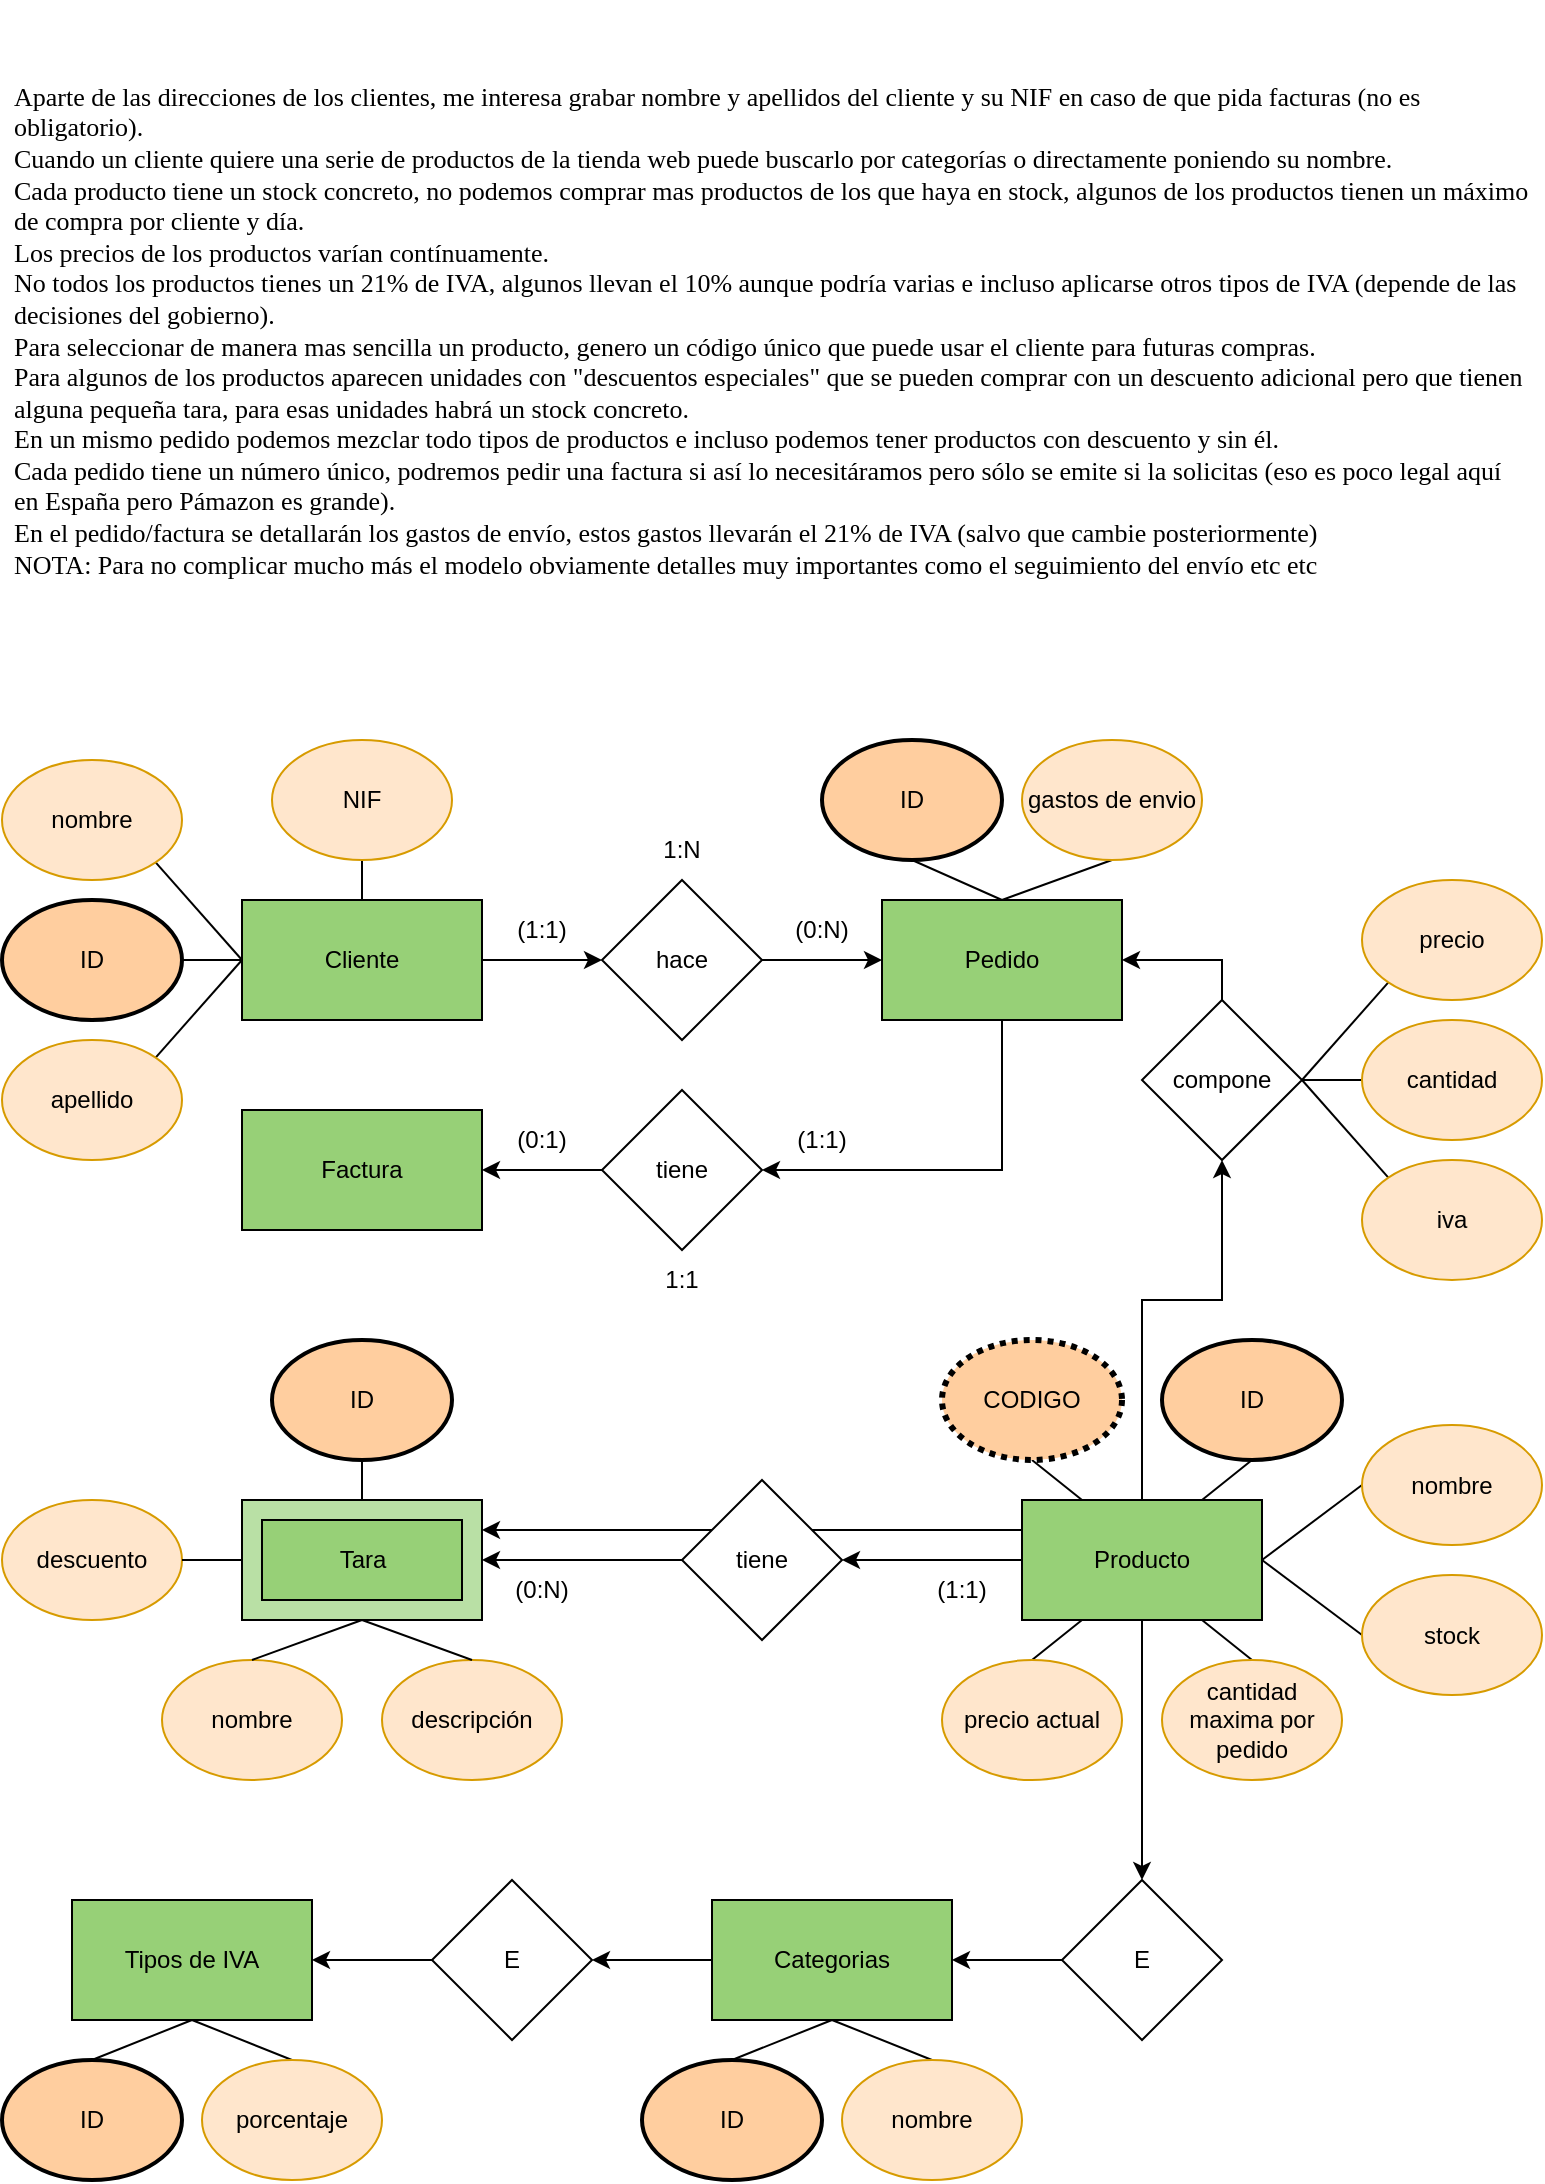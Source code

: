 <mxfile version="22.1.3" type="github">
  <diagram name="Página-1" id="4BS_kcSu9RCZBbaW8UEV">
    <mxGraphModel dx="1434" dy="750" grid="1" gridSize="10" guides="1" tooltips="1" connect="1" arrows="1" fold="1" page="1" pageScale="1" pageWidth="827" pageHeight="1169" math="0" shadow="0">
      <root>
        <mxCell id="0" />
        <mxCell id="1" parent="0" />
        <mxCell id="MyS0ghMgtrrdCx2Y_S8_-52" style="edgeStyle=orthogonalEdgeStyle;rounded=0;orthogonalLoop=1;jettySize=auto;html=1;exitX=0;exitY=0.25;exitDx=0;exitDy=0;entryX=0;entryY=0;entryDx=120;entryDy=15;entryPerimeter=0;" edge="1" parent="1" source="MyS0ghMgtrrdCx2Y_S8_-16" target="MyS0ghMgtrrdCx2Y_S8_-48">
          <mxGeometry relative="1" as="geometry" />
        </mxCell>
        <mxCell id="MyS0ghMgtrrdCx2Y_S8_-1" value="Aparte de las direcciones de los clientes, me interesa grabar nombre y apellidos del cliente y su NIF en caso de que pida facturas (no es obligatorio).&lt;br&gt;Cuando un cliente quiere una serie de productos de la tienda web puede buscarlo por categorías o directamente poniendo su nombre.&lt;br&gt;Cada producto tiene un stock concreto, no podemos comprar mas productos de los que haya en stock, algunos de los productos tienen un máximo de compra por cliente y día.&lt;br&gt;Los precios de los productos varían contínuamente.&lt;br&gt;No todos los productos tienes un 21% de IVA, algunos llevan el 10% aunque podría varias e incluso aplicarse otros tipos de IVA (depende de las decisiones del gobierno).&lt;br&gt;Para seleccionar de manera mas sencilla un producto, genero un código único que puede usar el cliente para futuras compras.&lt;br&gt;Para algunos de los productos aparecen unidades con &quot;descuentos especiales&quot; que se pueden comprar con un descuento adicional pero que tienen alguna pequeña tara, para esas unidades habrá un stock concreto.&lt;br&gt;En un mismo pedido podemos mezclar todo tipos de productos e incluso podemos tener productos con descuento y sin él.&lt;br&gt;Cada pedido tiene un número único, podremos pedir una factura si así lo necesitáramos pero sólo se emite si la solicitas (eso es poco legal aquí en España pero Pámazon es grande).&lt;br&gt;En el pedido/factura se detallarán los gastos de envío, estos gastos llevarán el 21% de IVA (salvo que cambie posteriormente)&lt;br&gt;NOTA: Para no complicar mucho más el modelo obviamente detalles muy importantes como el seguimiento del envío etc etc" style="text;html=1;strokeColor=none;fillColor=none;align=left;verticalAlign=middle;whiteSpace=wrap;rounded=0;fontFamily=Verdana;fontSize=13;" vertex="1" parent="1">
          <mxGeometry x="34" y="40" width="760" height="330" as="geometry" />
        </mxCell>
        <mxCell id="MyS0ghMgtrrdCx2Y_S8_-21" style="edgeStyle=orthogonalEdgeStyle;rounded=0;orthogonalLoop=1;jettySize=auto;html=1;exitX=1;exitY=0.5;exitDx=0;exitDy=0;entryX=0;entryY=0.5;entryDx=0;entryDy=0;" edge="1" parent="1" source="MyS0ghMgtrrdCx2Y_S8_-3" target="MyS0ghMgtrrdCx2Y_S8_-20">
          <mxGeometry relative="1" as="geometry" />
        </mxCell>
        <mxCell id="MyS0ghMgtrrdCx2Y_S8_-3" value="Cliente" style="rounded=0;whiteSpace=wrap;html=1;fillColor=#97D077;" vertex="1" parent="1">
          <mxGeometry x="150" y="490" width="120" height="60" as="geometry" />
        </mxCell>
        <mxCell id="MyS0ghMgtrrdCx2Y_S8_-4" style="rounded=0;orthogonalLoop=1;jettySize=auto;html=1;exitX=1;exitY=0.5;exitDx=0;exitDy=0;entryX=0;entryY=0.5;entryDx=0;entryDy=0;endArrow=none;endFill=0;strokeColor=default;" edge="1" parent="1" source="MyS0ghMgtrrdCx2Y_S8_-5" target="MyS0ghMgtrrdCx2Y_S8_-3">
          <mxGeometry relative="1" as="geometry" />
        </mxCell>
        <mxCell id="MyS0ghMgtrrdCx2Y_S8_-5" value="ID" style="ellipse;whiteSpace=wrap;html=1;strokeWidth=2;fillColor=#FFCE9F;" vertex="1" parent="1">
          <mxGeometry x="30" y="490" width="90" height="60" as="geometry" />
        </mxCell>
        <mxCell id="MyS0ghMgtrrdCx2Y_S8_-6" style="rounded=0;orthogonalLoop=1;jettySize=auto;html=1;exitX=1;exitY=0;exitDx=0;exitDy=0;entryX=0;entryY=0.5;entryDx=0;entryDy=0;endArrow=none;endFill=0;" edge="1" parent="1" source="MyS0ghMgtrrdCx2Y_S8_-7" target="MyS0ghMgtrrdCx2Y_S8_-3">
          <mxGeometry relative="1" as="geometry" />
        </mxCell>
        <mxCell id="MyS0ghMgtrrdCx2Y_S8_-7" value="apellido" style="ellipse;whiteSpace=wrap;html=1;strokeWidth=1;fillColor=#ffe6cc;strokeColor=#d79b00;" vertex="1" parent="1">
          <mxGeometry x="30" y="560" width="90" height="60" as="geometry" />
        </mxCell>
        <mxCell id="MyS0ghMgtrrdCx2Y_S8_-12" style="rounded=0;orthogonalLoop=1;jettySize=auto;html=1;exitX=1;exitY=1;exitDx=0;exitDy=0;entryX=0;entryY=0.5;entryDx=0;entryDy=0;endArrow=none;endFill=0;" edge="1" parent="1" source="MyS0ghMgtrrdCx2Y_S8_-9" target="MyS0ghMgtrrdCx2Y_S8_-3">
          <mxGeometry relative="1" as="geometry" />
        </mxCell>
        <mxCell id="MyS0ghMgtrrdCx2Y_S8_-9" value="nombre" style="ellipse;whiteSpace=wrap;html=1;strokeWidth=1;fillColor=#ffe6cc;strokeColor=#d79b00;" vertex="1" parent="1">
          <mxGeometry x="30" y="420" width="90" height="60" as="geometry" />
        </mxCell>
        <mxCell id="MyS0ghMgtrrdCx2Y_S8_-14" style="rounded=0;orthogonalLoop=1;jettySize=auto;html=1;exitX=0.5;exitY=1;exitDx=0;exitDy=0;entryX=0.5;entryY=0;entryDx=0;entryDy=0;endArrow=none;endFill=0;" edge="1" parent="1" source="MyS0ghMgtrrdCx2Y_S8_-13" target="MyS0ghMgtrrdCx2Y_S8_-3">
          <mxGeometry relative="1" as="geometry" />
        </mxCell>
        <mxCell id="MyS0ghMgtrrdCx2Y_S8_-13" value="NIF" style="ellipse;whiteSpace=wrap;html=1;strokeWidth=1;fillColor=#ffe6cc;strokeColor=#d79b00;" vertex="1" parent="1">
          <mxGeometry x="165" y="410" width="90" height="60" as="geometry" />
        </mxCell>
        <mxCell id="MyS0ghMgtrrdCx2Y_S8_-15" value="Factura" style="rounded=0;whiteSpace=wrap;html=1;fillColor=#97D077;" vertex="1" parent="1">
          <mxGeometry x="150" y="595" width="120" height="60" as="geometry" />
        </mxCell>
        <mxCell id="MyS0ghMgtrrdCx2Y_S8_-32" style="edgeStyle=orthogonalEdgeStyle;rounded=0;orthogonalLoop=1;jettySize=auto;html=1;exitX=0.5;exitY=1;exitDx=0;exitDy=0;entryX=0.5;entryY=0;entryDx=0;entryDy=0;" edge="1" parent="1" source="MyS0ghMgtrrdCx2Y_S8_-16" target="MyS0ghMgtrrdCx2Y_S8_-31">
          <mxGeometry relative="1" as="geometry" />
        </mxCell>
        <mxCell id="MyS0ghMgtrrdCx2Y_S8_-65" style="edgeStyle=orthogonalEdgeStyle;rounded=0;orthogonalLoop=1;jettySize=auto;html=1;exitX=0.5;exitY=0;exitDx=0;exitDy=0;entryX=0.5;entryY=1;entryDx=0;entryDy=0;" edge="1" parent="1" source="MyS0ghMgtrrdCx2Y_S8_-16" target="MyS0ghMgtrrdCx2Y_S8_-26">
          <mxGeometry relative="1" as="geometry">
            <Array as="points">
              <mxPoint x="600" y="690" />
              <mxPoint x="640" y="690" />
            </Array>
          </mxGeometry>
        </mxCell>
        <mxCell id="MyS0ghMgtrrdCx2Y_S8_-16" value="Producto" style="rounded=0;whiteSpace=wrap;html=1;fillColor=#97D077;" vertex="1" parent="1">
          <mxGeometry x="540" y="790" width="120" height="60" as="geometry" />
        </mxCell>
        <mxCell id="MyS0ghMgtrrdCx2Y_S8_-35" style="edgeStyle=orthogonalEdgeStyle;rounded=0;orthogonalLoop=1;jettySize=auto;html=1;exitX=0;exitY=0.5;exitDx=0;exitDy=0;entryX=1;entryY=0.5;entryDx=0;entryDy=0;" edge="1" parent="1" source="MyS0ghMgtrrdCx2Y_S8_-17" target="MyS0ghMgtrrdCx2Y_S8_-34">
          <mxGeometry relative="1" as="geometry" />
        </mxCell>
        <mxCell id="MyS0ghMgtrrdCx2Y_S8_-17" value="Categorias" style="rounded=0;whiteSpace=wrap;html=1;fillColor=#97D077;" vertex="1" parent="1">
          <mxGeometry x="385" y="990" width="120" height="60" as="geometry" />
        </mxCell>
        <mxCell id="MyS0ghMgtrrdCx2Y_S8_-18" value="Tipos de IVA" style="rounded=0;whiteSpace=wrap;html=1;fillColor=#97D077;" vertex="1" parent="1">
          <mxGeometry x="65" y="990" width="120" height="60" as="geometry" />
        </mxCell>
        <mxCell id="MyS0ghMgtrrdCx2Y_S8_-37" style="edgeStyle=orthogonalEdgeStyle;rounded=0;orthogonalLoop=1;jettySize=auto;html=1;exitX=0.5;exitY=1;exitDx=0;exitDy=0;entryX=1;entryY=0.5;entryDx=0;entryDy=0;" edge="1" parent="1" source="MyS0ghMgtrrdCx2Y_S8_-19" target="MyS0ghMgtrrdCx2Y_S8_-23">
          <mxGeometry relative="1" as="geometry" />
        </mxCell>
        <mxCell id="MyS0ghMgtrrdCx2Y_S8_-19" value="Pedido" style="rounded=0;whiteSpace=wrap;html=1;fillColor=#97D077;" vertex="1" parent="1">
          <mxGeometry x="470" y="490" width="120" height="60" as="geometry" />
        </mxCell>
        <mxCell id="MyS0ghMgtrrdCx2Y_S8_-22" style="edgeStyle=orthogonalEdgeStyle;rounded=0;orthogonalLoop=1;jettySize=auto;html=1;exitX=1;exitY=0.5;exitDx=0;exitDy=0;entryX=0;entryY=0.5;entryDx=0;entryDy=0;" edge="1" parent="1" source="MyS0ghMgtrrdCx2Y_S8_-20" target="MyS0ghMgtrrdCx2Y_S8_-19">
          <mxGeometry relative="1" as="geometry" />
        </mxCell>
        <mxCell id="MyS0ghMgtrrdCx2Y_S8_-20" value="hace" style="rhombus;whiteSpace=wrap;html=1;" vertex="1" parent="1">
          <mxGeometry x="330" y="480" width="80" height="80" as="geometry" />
        </mxCell>
        <mxCell id="MyS0ghMgtrrdCx2Y_S8_-25" style="edgeStyle=orthogonalEdgeStyle;rounded=0;orthogonalLoop=1;jettySize=auto;html=1;exitX=0;exitY=0.5;exitDx=0;exitDy=0;entryX=1;entryY=0.5;entryDx=0;entryDy=0;" edge="1" parent="1" source="MyS0ghMgtrrdCx2Y_S8_-23" target="MyS0ghMgtrrdCx2Y_S8_-15">
          <mxGeometry relative="1" as="geometry" />
        </mxCell>
        <mxCell id="MyS0ghMgtrrdCx2Y_S8_-23" value="tiene" style="rhombus;whiteSpace=wrap;html=1;" vertex="1" parent="1">
          <mxGeometry x="330" y="585" width="80" height="80" as="geometry" />
        </mxCell>
        <mxCell id="MyS0ghMgtrrdCx2Y_S8_-29" style="edgeStyle=orthogonalEdgeStyle;rounded=0;orthogonalLoop=1;jettySize=auto;html=1;exitX=0.5;exitY=0;exitDx=0;exitDy=0;entryX=1;entryY=0.5;entryDx=0;entryDy=0;" edge="1" parent="1" source="MyS0ghMgtrrdCx2Y_S8_-26" target="MyS0ghMgtrrdCx2Y_S8_-19">
          <mxGeometry relative="1" as="geometry" />
        </mxCell>
        <mxCell id="MyS0ghMgtrrdCx2Y_S8_-85" style="rounded=0;orthogonalLoop=1;jettySize=auto;html=1;exitX=1;exitY=0.5;exitDx=0;exitDy=0;entryX=0;entryY=0.5;entryDx=0;entryDy=0;endArrow=none;endFill=0;" edge="1" parent="1" source="MyS0ghMgtrrdCx2Y_S8_-26" target="MyS0ghMgtrrdCx2Y_S8_-81">
          <mxGeometry relative="1" as="geometry" />
        </mxCell>
        <mxCell id="MyS0ghMgtrrdCx2Y_S8_-26" value="compone" style="rhombus;whiteSpace=wrap;html=1;" vertex="1" parent="1">
          <mxGeometry x="600" y="540" width="80" height="80" as="geometry" />
        </mxCell>
        <mxCell id="MyS0ghMgtrrdCx2Y_S8_-33" style="edgeStyle=orthogonalEdgeStyle;rounded=0;orthogonalLoop=1;jettySize=auto;html=1;exitX=0;exitY=0.5;exitDx=0;exitDy=0;entryX=1;entryY=0.5;entryDx=0;entryDy=0;" edge="1" parent="1" source="MyS0ghMgtrrdCx2Y_S8_-31" target="MyS0ghMgtrrdCx2Y_S8_-17">
          <mxGeometry relative="1" as="geometry" />
        </mxCell>
        <mxCell id="MyS0ghMgtrrdCx2Y_S8_-31" value="E" style="rhombus;whiteSpace=wrap;html=1;" vertex="1" parent="1">
          <mxGeometry x="560" y="980" width="80" height="80" as="geometry" />
        </mxCell>
        <mxCell id="MyS0ghMgtrrdCx2Y_S8_-36" style="edgeStyle=orthogonalEdgeStyle;rounded=0;orthogonalLoop=1;jettySize=auto;html=1;exitX=0;exitY=0.5;exitDx=0;exitDy=0;entryX=1;entryY=0.5;entryDx=0;entryDy=0;" edge="1" parent="1" source="MyS0ghMgtrrdCx2Y_S8_-34" target="MyS0ghMgtrrdCx2Y_S8_-18">
          <mxGeometry relative="1" as="geometry" />
        </mxCell>
        <mxCell id="MyS0ghMgtrrdCx2Y_S8_-34" value="E" style="rhombus;whiteSpace=wrap;html=1;" vertex="1" parent="1">
          <mxGeometry x="245" y="980" width="80" height="80" as="geometry" />
        </mxCell>
        <mxCell id="MyS0ghMgtrrdCx2Y_S8_-73" style="rounded=0;orthogonalLoop=1;jettySize=auto;html=1;exitX=0.5;exitY=0;exitDx=0;exitDy=0;entryX=0.5;entryY=1;entryDx=0;entryDy=0;endArrow=none;endFill=0;" edge="1" parent="1" source="MyS0ghMgtrrdCx2Y_S8_-38" target="MyS0ghMgtrrdCx2Y_S8_-17">
          <mxGeometry relative="1" as="geometry" />
        </mxCell>
        <mxCell id="MyS0ghMgtrrdCx2Y_S8_-38" value="ID" style="ellipse;whiteSpace=wrap;html=1;strokeWidth=2;fillColor=#FFCE9F;" vertex="1" parent="1">
          <mxGeometry x="350" y="1070" width="90" height="60" as="geometry" />
        </mxCell>
        <mxCell id="MyS0ghMgtrrdCx2Y_S8_-70" style="rounded=0;orthogonalLoop=1;jettySize=auto;html=1;exitX=0;exitY=0.5;exitDx=0;exitDy=0;entryX=1;entryY=0.5;entryDx=0;entryDy=0;endArrow=none;endFill=0;" edge="1" parent="1" source="MyS0ghMgtrrdCx2Y_S8_-39" target="MyS0ghMgtrrdCx2Y_S8_-16">
          <mxGeometry relative="1" as="geometry" />
        </mxCell>
        <mxCell id="MyS0ghMgtrrdCx2Y_S8_-39" value="stock" style="ellipse;whiteSpace=wrap;html=1;strokeWidth=1;fillColor=#ffe6cc;strokeColor=#d79b00;" vertex="1" parent="1">
          <mxGeometry x="710" y="827.5" width="90" height="60" as="geometry" />
        </mxCell>
        <mxCell id="MyS0ghMgtrrdCx2Y_S8_-74" style="rounded=0;orthogonalLoop=1;jettySize=auto;html=1;exitX=0.5;exitY=0;exitDx=0;exitDy=0;entryX=0.5;entryY=1;entryDx=0;entryDy=0;endArrow=none;endFill=0;" edge="1" parent="1" source="MyS0ghMgtrrdCx2Y_S8_-40" target="MyS0ghMgtrrdCx2Y_S8_-17">
          <mxGeometry relative="1" as="geometry" />
        </mxCell>
        <mxCell id="MyS0ghMgtrrdCx2Y_S8_-40" value="nombre" style="ellipse;whiteSpace=wrap;html=1;strokeWidth=1;fillColor=#ffe6cc;strokeColor=#d79b00;" vertex="1" parent="1">
          <mxGeometry x="450" y="1070" width="90" height="60" as="geometry" />
        </mxCell>
        <mxCell id="MyS0ghMgtrrdCx2Y_S8_-67" style="rounded=0;orthogonalLoop=1;jettySize=auto;html=1;exitX=0.5;exitY=1;exitDx=0;exitDy=0;entryX=0.25;entryY=0;entryDx=0;entryDy=0;endArrow=none;endFill=0;" edge="1" parent="1" source="MyS0ghMgtrrdCx2Y_S8_-41" target="MyS0ghMgtrrdCx2Y_S8_-16">
          <mxGeometry relative="1" as="geometry" />
        </mxCell>
        <mxCell id="MyS0ghMgtrrdCx2Y_S8_-41" value="CODIGO" style="ellipse;whiteSpace=wrap;html=1;strokeWidth=3;fillColor=#FFCE9F;dashed=1;dashPattern=1 1;" vertex="1" parent="1">
          <mxGeometry x="500" y="710" width="90" height="60" as="geometry" />
        </mxCell>
        <mxCell id="MyS0ghMgtrrdCx2Y_S8_-72" style="rounded=0;orthogonalLoop=1;jettySize=auto;html=1;exitX=0.5;exitY=0;exitDx=0;exitDy=0;entryX=0.25;entryY=1;entryDx=0;entryDy=0;endArrow=none;endFill=0;" edge="1" parent="1" source="MyS0ghMgtrrdCx2Y_S8_-42" target="MyS0ghMgtrrdCx2Y_S8_-16">
          <mxGeometry relative="1" as="geometry" />
        </mxCell>
        <mxCell id="MyS0ghMgtrrdCx2Y_S8_-42" value="precio actual" style="ellipse;whiteSpace=wrap;html=1;strokeWidth=1;fillColor=#ffe6cc;strokeColor=#d79b00;" vertex="1" parent="1">
          <mxGeometry x="500" y="870" width="90" height="60" as="geometry" />
        </mxCell>
        <mxCell id="MyS0ghMgtrrdCx2Y_S8_-47" style="edgeStyle=orthogonalEdgeStyle;rounded=0;orthogonalLoop=1;jettySize=auto;html=1;exitX=1;exitY=0.5;exitDx=0;exitDy=0;entryX=0;entryY=0.5;entryDx=0;entryDy=0;startArrow=classic;startFill=1;endArrow=none;endFill=0;" edge="1" parent="1" source="MyS0ghMgtrrdCx2Y_S8_-45" target="MyS0ghMgtrrdCx2Y_S8_-16">
          <mxGeometry relative="1" as="geometry" />
        </mxCell>
        <mxCell id="MyS0ghMgtrrdCx2Y_S8_-45" value="tiene" style="rhombus;whiteSpace=wrap;html=1;" vertex="1" parent="1">
          <mxGeometry x="370" y="780" width="80" height="80" as="geometry" />
        </mxCell>
        <mxCell id="MyS0ghMgtrrdCx2Y_S8_-49" style="edgeStyle=orthogonalEdgeStyle;rounded=0;orthogonalLoop=1;jettySize=auto;html=1;exitX=1;exitY=0.5;exitDx=0;exitDy=0;exitPerimeter=0;entryX=0;entryY=0.5;entryDx=0;entryDy=0;endArrow=none;endFill=0;startArrow=classic;startFill=1;" edge="1" parent="1" source="MyS0ghMgtrrdCx2Y_S8_-48" target="MyS0ghMgtrrdCx2Y_S8_-45">
          <mxGeometry relative="1" as="geometry" />
        </mxCell>
        <mxCell id="MyS0ghMgtrrdCx2Y_S8_-51" value="" style="group;fillColor=#97D077;" vertex="1" connectable="0" parent="1">
          <mxGeometry x="150" y="790" width="120" height="60" as="geometry" />
        </mxCell>
        <mxCell id="MyS0ghMgtrrdCx2Y_S8_-48" value="" style="verticalLabelPosition=bottom;verticalAlign=top;html=1;shape=mxgraph.basic.frame;dx=10;whiteSpace=wrap;fillColor=#B9E0A5;" vertex="1" parent="MyS0ghMgtrrdCx2Y_S8_-51">
          <mxGeometry width="120" height="60" as="geometry" />
        </mxCell>
        <mxCell id="MyS0ghMgtrrdCx2Y_S8_-50" value="Tara" style="text;html=1;align=center;verticalAlign=middle;resizable=0;points=[];autosize=1;strokeColor=none;fillColor=none;" vertex="1" parent="MyS0ghMgtrrdCx2Y_S8_-51">
          <mxGeometry x="35" y="15" width="50" height="30" as="geometry" />
        </mxCell>
        <mxCell id="MyS0ghMgtrrdCx2Y_S8_-53" value="ID" style="ellipse;whiteSpace=wrap;html=1;strokeWidth=2;fillColor=#FFCE9F;" vertex="1" parent="1">
          <mxGeometry x="165" y="710" width="90" height="60" as="geometry" />
        </mxCell>
        <mxCell id="MyS0ghMgtrrdCx2Y_S8_-54" value="nombre" style="ellipse;whiteSpace=wrap;html=1;strokeWidth=1;fillColor=#ffe6cc;strokeColor=#d79b00;" vertex="1" parent="1">
          <mxGeometry x="110" y="870" width="90" height="60" as="geometry" />
        </mxCell>
        <mxCell id="MyS0ghMgtrrdCx2Y_S8_-55" value="descuento" style="ellipse;whiteSpace=wrap;html=1;strokeWidth=1;fillColor=#ffe6cc;strokeColor=#d79b00;" vertex="1" parent="1">
          <mxGeometry x="30" y="790" width="90" height="60" as="geometry" />
        </mxCell>
        <mxCell id="MyS0ghMgtrrdCx2Y_S8_-57" style="rounded=0;orthogonalLoop=1;jettySize=auto;html=1;exitX=0.5;exitY=1;exitDx=0;exitDy=0;entryX=0.5;entryY=0;entryDx=0;entryDy=0;endArrow=none;endFill=0;" edge="1" parent="1" source="MyS0ghMgtrrdCx2Y_S8_-56" target="MyS0ghMgtrrdCx2Y_S8_-19">
          <mxGeometry relative="1" as="geometry" />
        </mxCell>
        <mxCell id="MyS0ghMgtrrdCx2Y_S8_-56" value="ID" style="ellipse;whiteSpace=wrap;html=1;strokeWidth=2;fillColor=#FFCE9F;" vertex="1" parent="1">
          <mxGeometry x="440" y="410" width="90" height="60" as="geometry" />
        </mxCell>
        <mxCell id="MyS0ghMgtrrdCx2Y_S8_-66" style="rounded=0;orthogonalLoop=1;jettySize=auto;html=1;exitX=0.5;exitY=1;exitDx=0;exitDy=0;entryX=0.5;entryY=0;entryDx=0;entryDy=0;endArrow=none;endFill=0;" edge="1" parent="1" source="MyS0ghMgtrrdCx2Y_S8_-59" target="MyS0ghMgtrrdCx2Y_S8_-19">
          <mxGeometry relative="1" as="geometry" />
        </mxCell>
        <mxCell id="MyS0ghMgtrrdCx2Y_S8_-59" value="gastos de envio" style="ellipse;whiteSpace=wrap;html=1;strokeWidth=1;fillColor=#ffe6cc;strokeColor=#d79b00;" vertex="1" parent="1">
          <mxGeometry x="540" y="410" width="90" height="60" as="geometry" />
        </mxCell>
        <mxCell id="MyS0ghMgtrrdCx2Y_S8_-76" style="rounded=0;orthogonalLoop=1;jettySize=auto;html=1;exitX=0.5;exitY=0;exitDx=0;exitDy=0;entryX=0.5;entryY=1;entryDx=0;entryDy=0;endArrow=none;endFill=0;" edge="1" parent="1" source="MyS0ghMgtrrdCx2Y_S8_-60" target="MyS0ghMgtrrdCx2Y_S8_-18">
          <mxGeometry relative="1" as="geometry" />
        </mxCell>
        <mxCell id="MyS0ghMgtrrdCx2Y_S8_-60" value="ID" style="ellipse;whiteSpace=wrap;html=1;strokeWidth=2;fillColor=#FFCE9F;" vertex="1" parent="1">
          <mxGeometry x="30" y="1070" width="90" height="60" as="geometry" />
        </mxCell>
        <mxCell id="MyS0ghMgtrrdCx2Y_S8_-75" style="rounded=0;orthogonalLoop=1;jettySize=auto;html=1;exitX=0.5;exitY=0;exitDx=0;exitDy=0;entryX=0.5;entryY=1;entryDx=0;entryDy=0;endArrow=none;endFill=0;" edge="1" parent="1" source="MyS0ghMgtrrdCx2Y_S8_-61" target="MyS0ghMgtrrdCx2Y_S8_-18">
          <mxGeometry relative="1" as="geometry" />
        </mxCell>
        <mxCell id="MyS0ghMgtrrdCx2Y_S8_-61" value="porcentaje" style="ellipse;whiteSpace=wrap;html=1;strokeWidth=1;fillColor=#ffe6cc;strokeColor=#d79b00;" vertex="1" parent="1">
          <mxGeometry x="130" y="1070" width="90" height="60" as="geometry" />
        </mxCell>
        <mxCell id="MyS0ghMgtrrdCx2Y_S8_-69" style="rounded=0;orthogonalLoop=1;jettySize=auto;html=1;exitX=0;exitY=0.5;exitDx=0;exitDy=0;entryX=1;entryY=0.5;entryDx=0;entryDy=0;endArrow=none;endFill=0;" edge="1" parent="1" source="MyS0ghMgtrrdCx2Y_S8_-62" target="MyS0ghMgtrrdCx2Y_S8_-16">
          <mxGeometry relative="1" as="geometry" />
        </mxCell>
        <mxCell id="MyS0ghMgtrrdCx2Y_S8_-62" value="nombre" style="ellipse;whiteSpace=wrap;html=1;strokeWidth=1;fillColor=#ffe6cc;strokeColor=#d79b00;" vertex="1" parent="1">
          <mxGeometry x="710" y="752.5" width="90" height="60" as="geometry" />
        </mxCell>
        <mxCell id="MyS0ghMgtrrdCx2Y_S8_-71" style="rounded=0;orthogonalLoop=1;jettySize=auto;html=1;exitX=0.5;exitY=0;exitDx=0;exitDy=0;entryX=0.75;entryY=1;entryDx=0;entryDy=0;endArrow=none;endFill=0;" edge="1" parent="1" source="MyS0ghMgtrrdCx2Y_S8_-63" target="MyS0ghMgtrrdCx2Y_S8_-16">
          <mxGeometry relative="1" as="geometry" />
        </mxCell>
        <mxCell id="MyS0ghMgtrrdCx2Y_S8_-63" value="cantidad maxima por pedido" style="ellipse;whiteSpace=wrap;html=1;strokeWidth=1;fillColor=#ffe6cc;strokeColor=#d79b00;" vertex="1" parent="1">
          <mxGeometry x="610" y="870" width="90" height="60" as="geometry" />
        </mxCell>
        <mxCell id="MyS0ghMgtrrdCx2Y_S8_-68" style="rounded=0;orthogonalLoop=1;jettySize=auto;html=1;exitX=0.5;exitY=1;exitDx=0;exitDy=0;entryX=0.75;entryY=0;entryDx=0;entryDy=0;endArrow=none;endFill=0;" edge="1" parent="1" source="MyS0ghMgtrrdCx2Y_S8_-64" target="MyS0ghMgtrrdCx2Y_S8_-16">
          <mxGeometry relative="1" as="geometry" />
        </mxCell>
        <mxCell id="MyS0ghMgtrrdCx2Y_S8_-64" value="ID" style="ellipse;whiteSpace=wrap;html=1;strokeWidth=2;fillColor=#FFCE9F;" vertex="1" parent="1">
          <mxGeometry x="610" y="710" width="90" height="60" as="geometry" />
        </mxCell>
        <mxCell id="MyS0ghMgtrrdCx2Y_S8_-77" style="rounded=0;orthogonalLoop=1;jettySize=auto;html=1;exitX=0.5;exitY=0;exitDx=0;exitDy=0;entryX=0.5;entryY=1;entryDx=0;entryDy=0;entryPerimeter=0;endArrow=none;endFill=0;" edge="1" parent="1" source="MyS0ghMgtrrdCx2Y_S8_-54" target="MyS0ghMgtrrdCx2Y_S8_-48">
          <mxGeometry relative="1" as="geometry" />
        </mxCell>
        <mxCell id="MyS0ghMgtrrdCx2Y_S8_-78" style="edgeStyle=orthogonalEdgeStyle;rounded=0;orthogonalLoop=1;jettySize=auto;html=1;exitX=1;exitY=0.5;exitDx=0;exitDy=0;entryX=0;entryY=0.5;entryDx=0;entryDy=0;entryPerimeter=0;endArrow=none;endFill=0;" edge="1" parent="1" source="MyS0ghMgtrrdCx2Y_S8_-55" target="MyS0ghMgtrrdCx2Y_S8_-48">
          <mxGeometry relative="1" as="geometry" />
        </mxCell>
        <mxCell id="MyS0ghMgtrrdCx2Y_S8_-79" style="edgeStyle=orthogonalEdgeStyle;rounded=0;orthogonalLoop=1;jettySize=auto;html=1;exitX=0.5;exitY=1;exitDx=0;exitDy=0;entryX=0.5;entryY=0;entryDx=0;entryDy=0;entryPerimeter=0;endArrow=none;endFill=0;" edge="1" parent="1" source="MyS0ghMgtrrdCx2Y_S8_-53" target="MyS0ghMgtrrdCx2Y_S8_-48">
          <mxGeometry relative="1" as="geometry" />
        </mxCell>
        <mxCell id="MyS0ghMgtrrdCx2Y_S8_-86" style="rounded=0;orthogonalLoop=1;jettySize=auto;html=1;exitX=0;exitY=1;exitDx=0;exitDy=0;entryX=1;entryY=0.5;entryDx=0;entryDy=0;endArrow=none;endFill=0;" edge="1" parent="1" source="MyS0ghMgtrrdCx2Y_S8_-80" target="MyS0ghMgtrrdCx2Y_S8_-26">
          <mxGeometry relative="1" as="geometry" />
        </mxCell>
        <mxCell id="MyS0ghMgtrrdCx2Y_S8_-80" value="precio" style="ellipse;whiteSpace=wrap;html=1;strokeWidth=1;fillColor=#ffe6cc;strokeColor=#d79b00;" vertex="1" parent="1">
          <mxGeometry x="710" y="480" width="90" height="60" as="geometry" />
        </mxCell>
        <mxCell id="MyS0ghMgtrrdCx2Y_S8_-81" value="cantidad" style="ellipse;whiteSpace=wrap;html=1;strokeWidth=1;fillColor=#ffe6cc;strokeColor=#d79b00;" vertex="1" parent="1">
          <mxGeometry x="710" y="550" width="90" height="60" as="geometry" />
        </mxCell>
        <mxCell id="MyS0ghMgtrrdCx2Y_S8_-84" style="rounded=0;orthogonalLoop=1;jettySize=auto;html=1;exitX=0;exitY=0;exitDx=0;exitDy=0;entryX=1;entryY=0.5;entryDx=0;entryDy=0;endArrow=none;endFill=0;" edge="1" parent="1" source="MyS0ghMgtrrdCx2Y_S8_-82" target="MyS0ghMgtrrdCx2Y_S8_-26">
          <mxGeometry relative="1" as="geometry" />
        </mxCell>
        <mxCell id="MyS0ghMgtrrdCx2Y_S8_-82" value="iva" style="ellipse;whiteSpace=wrap;html=1;strokeWidth=1;fillColor=#ffe6cc;strokeColor=#d79b00;" vertex="1" parent="1">
          <mxGeometry x="710" y="620" width="90" height="60" as="geometry" />
        </mxCell>
        <mxCell id="MyS0ghMgtrrdCx2Y_S8_-87" value="(0:1)" style="text;html=1;strokeColor=none;fillColor=none;align=center;verticalAlign=middle;whiteSpace=wrap;rounded=0;" vertex="1" parent="1">
          <mxGeometry x="270" y="595" width="60" height="30" as="geometry" />
        </mxCell>
        <mxCell id="MyS0ghMgtrrdCx2Y_S8_-88" value="(1:1)" style="text;html=1;strokeColor=none;fillColor=none;align=center;verticalAlign=middle;whiteSpace=wrap;rounded=0;" vertex="1" parent="1">
          <mxGeometry x="410" y="595" width="60" height="30" as="geometry" />
        </mxCell>
        <mxCell id="MyS0ghMgtrrdCx2Y_S8_-90" value="1:1" style="text;html=1;strokeColor=none;fillColor=none;align=center;verticalAlign=middle;whiteSpace=wrap;rounded=0;" vertex="1" parent="1">
          <mxGeometry x="340" y="665" width="60" height="30" as="geometry" />
        </mxCell>
        <mxCell id="MyS0ghMgtrrdCx2Y_S8_-91" value="(0:N)" style="text;html=1;strokeColor=none;fillColor=none;align=center;verticalAlign=middle;whiteSpace=wrap;rounded=0;" vertex="1" parent="1">
          <mxGeometry x="410" y="490" width="60" height="30" as="geometry" />
        </mxCell>
        <mxCell id="MyS0ghMgtrrdCx2Y_S8_-92" value="(1:1)" style="text;html=1;strokeColor=none;fillColor=none;align=center;verticalAlign=middle;whiteSpace=wrap;rounded=0;" vertex="1" parent="1">
          <mxGeometry x="270" y="490" width="60" height="30" as="geometry" />
        </mxCell>
        <mxCell id="MyS0ghMgtrrdCx2Y_S8_-93" value="1:N" style="text;html=1;strokeColor=none;fillColor=none;align=center;verticalAlign=middle;whiteSpace=wrap;rounded=0;" vertex="1" parent="1">
          <mxGeometry x="340" y="450" width="60" height="30" as="geometry" />
        </mxCell>
        <mxCell id="MyS0ghMgtrrdCx2Y_S8_-95" value="(0:N)" style="text;html=1;strokeColor=none;fillColor=none;align=center;verticalAlign=middle;whiteSpace=wrap;rounded=0;" vertex="1" parent="1">
          <mxGeometry x="270" y="820" width="60" height="30" as="geometry" />
        </mxCell>
        <mxCell id="MyS0ghMgtrrdCx2Y_S8_-96" value="(1:1)" style="text;html=1;strokeColor=none;fillColor=none;align=center;verticalAlign=middle;whiteSpace=wrap;rounded=0;" vertex="1" parent="1">
          <mxGeometry x="480" y="820" width="60" height="30" as="geometry" />
        </mxCell>
        <mxCell id="MyS0ghMgtrrdCx2Y_S8_-97" value="descripción" style="ellipse;whiteSpace=wrap;html=1;strokeWidth=1;fillColor=#ffe6cc;strokeColor=#d79b00;" vertex="1" parent="1">
          <mxGeometry x="220" y="870" width="90" height="60" as="geometry" />
        </mxCell>
        <mxCell id="MyS0ghMgtrrdCx2Y_S8_-99" style="rounded=0;orthogonalLoop=1;jettySize=auto;html=1;exitX=0.5;exitY=0;exitDx=0;exitDy=0;entryX=0.5;entryY=1;entryDx=0;entryDy=0;entryPerimeter=0;endArrow=none;endFill=0;" edge="1" parent="1" source="MyS0ghMgtrrdCx2Y_S8_-97" target="MyS0ghMgtrrdCx2Y_S8_-48">
          <mxGeometry relative="1" as="geometry" />
        </mxCell>
      </root>
    </mxGraphModel>
  </diagram>
</mxfile>
